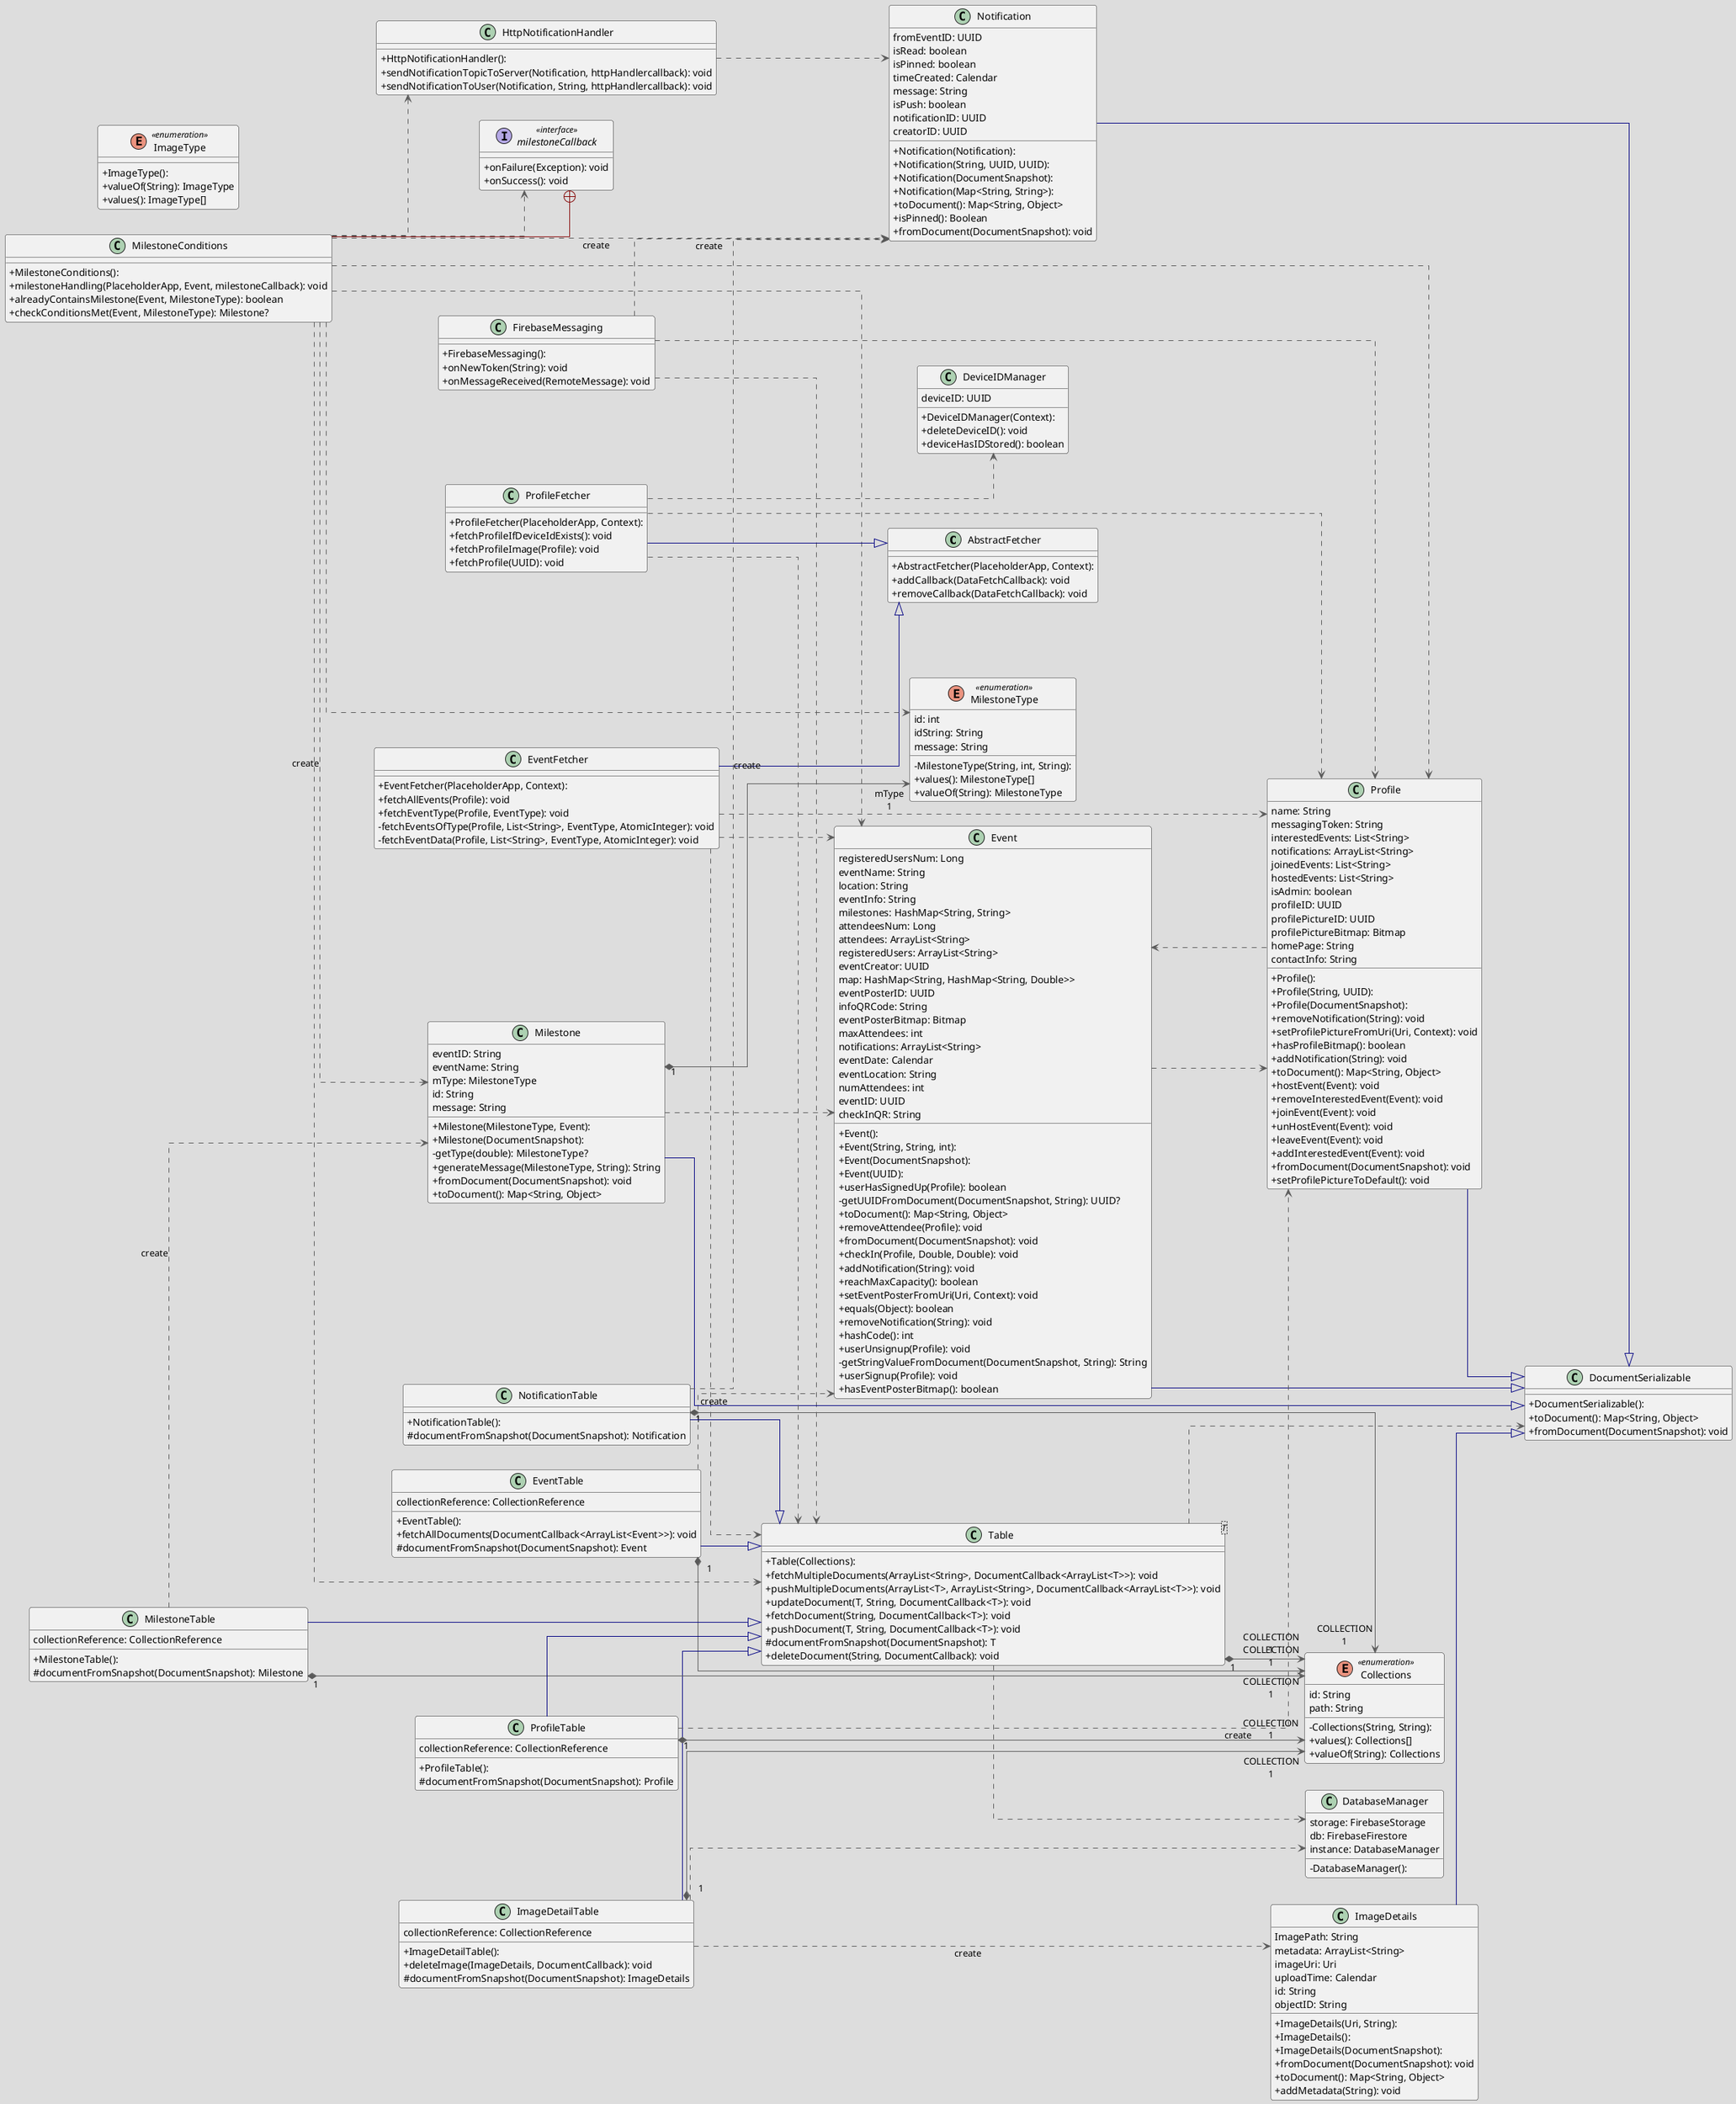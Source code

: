 @startuml

!theme toy
left to right direction
skinparam linetype ortho
skinparam classAttributeIconSize 0

class AbstractFetcher {
  + AbstractFetcher(PlaceholderApp, Context):
  + addCallback(DataFetchCallback): void
  + removeCallback(DataFetchCallback): void
}
enum Collections << enumeration >> {
  - Collections(String, String):
  + values(): Collections[]
  + valueOf(String): Collections
   id: String
   path: String
}
class DatabaseManager {
  - DatabaseManager():
   storage: FirebaseStorage
   db: FirebaseFirestore
   instance: DatabaseManager
}
class DeviceIDManager {
  + DeviceIDManager(Context):
  + deleteDeviceID(): void
  + deviceHasIDStored(): boolean
   deviceID: UUID
}
class DocumentSerializable {
  + DocumentSerializable():
  + toDocument(): Map<String, Object>
  + fromDocument(DocumentSnapshot): void
}
class Event {
  + Event():
  + Event(String, String, int):
  + Event(DocumentSnapshot):
  + Event(UUID):
  + userHasSignedUp(Profile): boolean
  - getUUIDFromDocument(DocumentSnapshot, String): UUID?
  + toDocument(): Map<String, Object>
  + removeAttendee(Profile): void
  + fromDocument(DocumentSnapshot): void
  + checkIn(Profile, Double, Double): void
  + addNotification(String): void
  + reachMaxCapacity(): boolean
  + setEventPosterFromUri(Uri, Context): void
  + equals(Object): boolean
  + removeNotification(String): void
  + hashCode(): int
  + userUnsignup(Profile): void
  - getStringValueFromDocument(DocumentSnapshot, String): String
  + userSignup(Profile): void
  + hasEventPosterBitmap(): boolean
   registeredUsersNum: Long
   eventName: String
   location: String
   eventInfo: String
   milestones: HashMap<String, String>
   attendeesNum: Long
   attendees: ArrayList<String>
   registeredUsers: ArrayList<String>
   eventCreator: UUID
   map: HashMap<String, HashMap<String, Double>>
   eventPosterID: UUID
   infoQRCode: String
   eventPosterBitmap: Bitmap
   maxAttendees: int
   notifications: ArrayList<String>
   eventDate: Calendar
   eventLocation: String
   numAttendees: int
   eventID: UUID
   checkInQR: String
}
class EventFetcher {
  + EventFetcher(PlaceholderApp, Context):
  + fetchAllEvents(Profile): void
  + fetchEventType(Profile, EventType): void
  - fetchEventsOfType(Profile, List<String>, EventType, AtomicInteger): void
  - fetchEventData(Profile, List<String>, EventType, AtomicInteger): void
}
class EventTable {
  + EventTable():
  + fetchAllDocuments(DocumentCallback<ArrayList<Event>>): void
  # documentFromSnapshot(DocumentSnapshot): Event
   collectionReference: CollectionReference
}
class FirebaseMessaging {
  + FirebaseMessaging():
  + onNewToken(String): void
  + onMessageReceived(RemoteMessage): void
}
class HttpNotificationHandler {
  + HttpNotificationHandler():
  + sendNotificationTopicToServer(Notification, httpHandlercallback): void
  + sendNotificationToUser(Notification, String, httpHandlercallback): void
}
class ImageDetailTable {
  + ImageDetailTable():
  + deleteImage(ImageDetails, DocumentCallback): void
  # documentFromSnapshot(DocumentSnapshot): ImageDetails
   collectionReference: CollectionReference
}
class ImageDetails {
  + ImageDetails(Uri, String):
  + ImageDetails():
  + ImageDetails(DocumentSnapshot):
  + fromDocument(DocumentSnapshot): void
  + toDocument(): Map<String, Object>
  + addMetadata(String): void
   ImagePath: String
   metadata: ArrayList<String>
   imageUri: Uri
   uploadTime: Calendar
   id: String
   objectID: String
}
enum ImageType << enumeration >> {
  + ImageType():
  + valueOf(String): ImageType
  + values(): ImageType[]
}
class Milestone {
  + Milestone(MilestoneType, Event):
  + Milestone(DocumentSnapshot):
  - getType(double): MilestoneType?
  + generateMessage(MilestoneType, String): String
  + fromDocument(DocumentSnapshot): void
  + toDocument(): Map<String, Object>
   eventID: String
   eventName: String
   mType: MilestoneType
   id: String
   message: String
}
class MilestoneConditions {
  + MilestoneConditions():
  + milestoneHandling(PlaceholderApp, Event, milestoneCallback): void
  + alreadyContainsMilestone(Event, MilestoneType): boolean
  + checkConditionsMet(Event, MilestoneType): Milestone?
}
class MilestoneTable {
  + MilestoneTable():
  # documentFromSnapshot(DocumentSnapshot): Milestone
   collectionReference: CollectionReference
}
enum MilestoneType << enumeration >> {
  - MilestoneType(String, int, String):
  + values(): MilestoneType[]
  + valueOf(String): MilestoneType
   id: int
   idString: String
   message: String
}
class Notification {
  + Notification(Notification):
  + Notification(String, UUID, UUID):
  + Notification(DocumentSnapshot):
  + Notification(Map<String, String>):
  + toDocument(): Map<String, Object>
  + isPinned(): Boolean
  + fromDocument(DocumentSnapshot): void
   fromEventID: UUID
   isRead: boolean
   isPinned: boolean
   timeCreated: Calendar
   message: String
   isPush: boolean
   notificationID: UUID
   creatorID: UUID
}
class NotificationTable {
  + NotificationTable():
  # documentFromSnapshot(DocumentSnapshot): Notification
}
class Profile {
  + Profile():
  + Profile(String, UUID):
  + Profile(DocumentSnapshot):
  + removeNotification(String): void
  + setProfilePictureFromUri(Uri, Context): void
  + hasProfileBitmap(): boolean
  + addNotification(String): void
  + toDocument(): Map<String, Object>
  + hostEvent(Event): void
  + removeInterestedEvent(Event): void
  + joinEvent(Event): void
  + unHostEvent(Event): void
  + leaveEvent(Event): void
  + addInterestedEvent(Event): void
  + fromDocument(DocumentSnapshot): void
  + setProfilePictureToDefault(): void
   name: String
   messagingToken: String
   interestedEvents: List<String>
   notifications: ArrayList<String>
   joinedEvents: List<String>
   hostedEvents: List<String>
   isAdmin: boolean
   profileID: UUID
   profilePictureID: UUID
   profilePictureBitmap: Bitmap
   homePage: String
   contactInfo: String
}
class ProfileFetcher {
  + ProfileFetcher(PlaceholderApp, Context):
  + fetchProfileIfDeviceIdExists(): void
  + fetchProfileImage(Profile): void
  + fetchProfile(UUID): void
}
class ProfileTable {
  + ProfileTable():
  # documentFromSnapshot(DocumentSnapshot): Profile
   collectionReference: CollectionReference
}
class Table<T> {
  + Table(Collections):
  + fetchMultipleDocuments(ArrayList<String>, DocumentCallback<ArrayList<T>>): void
  + pushMultipleDocuments(ArrayList<T>, ArrayList<String>, DocumentCallback<ArrayList<T>>): void
  + updateDocument(T, String, DocumentCallback<T>): void
  + fetchDocument(String, DocumentCallback<T>): void
  + pushDocument(T, String, DocumentCallback<T>): void
  # documentFromSnapshot(DocumentSnapshot): T
  + deleteDocument(String, DocumentCallback): void
}
interface milestoneCallback << interface >> {
  + onFailure(Exception): void
  + onSuccess(): void
}

Event                    -[#000082,plain]-^  DocumentSerializable
Event                    -[#595959,dashed]->  Profile
EventFetcher             -[#000082,plain]-^  AbstractFetcher
EventFetcher             -[#595959,dashed]->  Event
EventFetcher             -[#595959,dashed]->  Profile
EventFetcher             -[#595959,dashed]->  Table
EventTable              "1" *-[#595959,plain]-> "COLLECTION\n1" Collections
EventTable               -[#595959,dashed]->  Event                   : "«create»"
EventTable               -[#000082,plain]-^  Table
FirebaseMessaging        -[#595959,dashed]->  Notification            : "«create»"
FirebaseMessaging        -[#595959,dashed]->  Profile
FirebaseMessaging        -[#595959,dashed]->  Table
HttpNotificationHandler  -[#595959,dashed]->  Notification
ImageDetailTable        "1" *-[#595959,plain]-> "COLLECTION\n1" Collections
ImageDetailTable         -[#595959,dashed]->  DatabaseManager
ImageDetailTable         -[#595959,dashed]->  ImageDetails            : "«create»"
ImageDetailTable         -[#000082,plain]-^  Table
ImageDetails             -[#000082,plain]-^  DocumentSerializable
Milestone                -[#000082,plain]-^  DocumentSerializable
Milestone                -[#595959,dashed]->  Event
Milestone               "1" *-[#595959,plain]-> "mType\n1" MilestoneType
MilestoneConditions      -[#595959,dashed]->  Event
MilestoneConditions      -[#595959,dashed]->  HttpNotificationHandler
MilestoneConditions      -[#595959,dashed]->  Milestone               : "«create»"
MilestoneConditions      -[#595959,dashed]->  MilestoneType
MilestoneConditions      -[#595959,dashed]->  Notification            : "«create»"
MilestoneConditions      -[#595959,dashed]->  Profile
MilestoneConditions      -[#595959,dashed]->  Table
MilestoneConditions      -[#595959,dashed]->  milestoneCallback
MilestoneTable          "1" *-[#595959,plain]-> "COLLECTION\n1" Collections
MilestoneTable           -[#595959,dashed]->  Milestone               : "«create»"
MilestoneTable           -[#000082,plain]-^  Table
Notification             -[#000082,plain]-^  DocumentSerializable
NotificationTable       "1" *-[#595959,plain]-> "COLLECTION\n1" Collections
NotificationTable        -[#595959,dashed]->  Notification            : "«create»"
NotificationTable        -[#000082,plain]-^  Table
Profile                  -[#000082,plain]-^  DocumentSerializable
Profile                  -[#595959,dashed]->  Event
ProfileFetcher           -[#000082,plain]-^  AbstractFetcher
ProfileFetcher           -[#595959,dashed]->  DeviceIDManager
ProfileFetcher           -[#595959,dashed]->  Profile
ProfileFetcher           -[#595959,dashed]->  Table
ProfileTable            "1" *-[#595959,plain]-> "COLLECTION\n1" Collections
ProfileTable             -[#595959,dashed]->  Profile                 : "«create»"
ProfileTable             -[#000082,plain]-^  Table
Table                   "1" *-[#595959,plain]-> "COLLECTION\n1" Collections
Table                    -[#595959,dashed]->  DatabaseManager
Table                    -[#595959,dashed]->  DocumentSerializable
milestoneCallback        +-[#820000,plain]-  MilestoneConditions
@enduml
